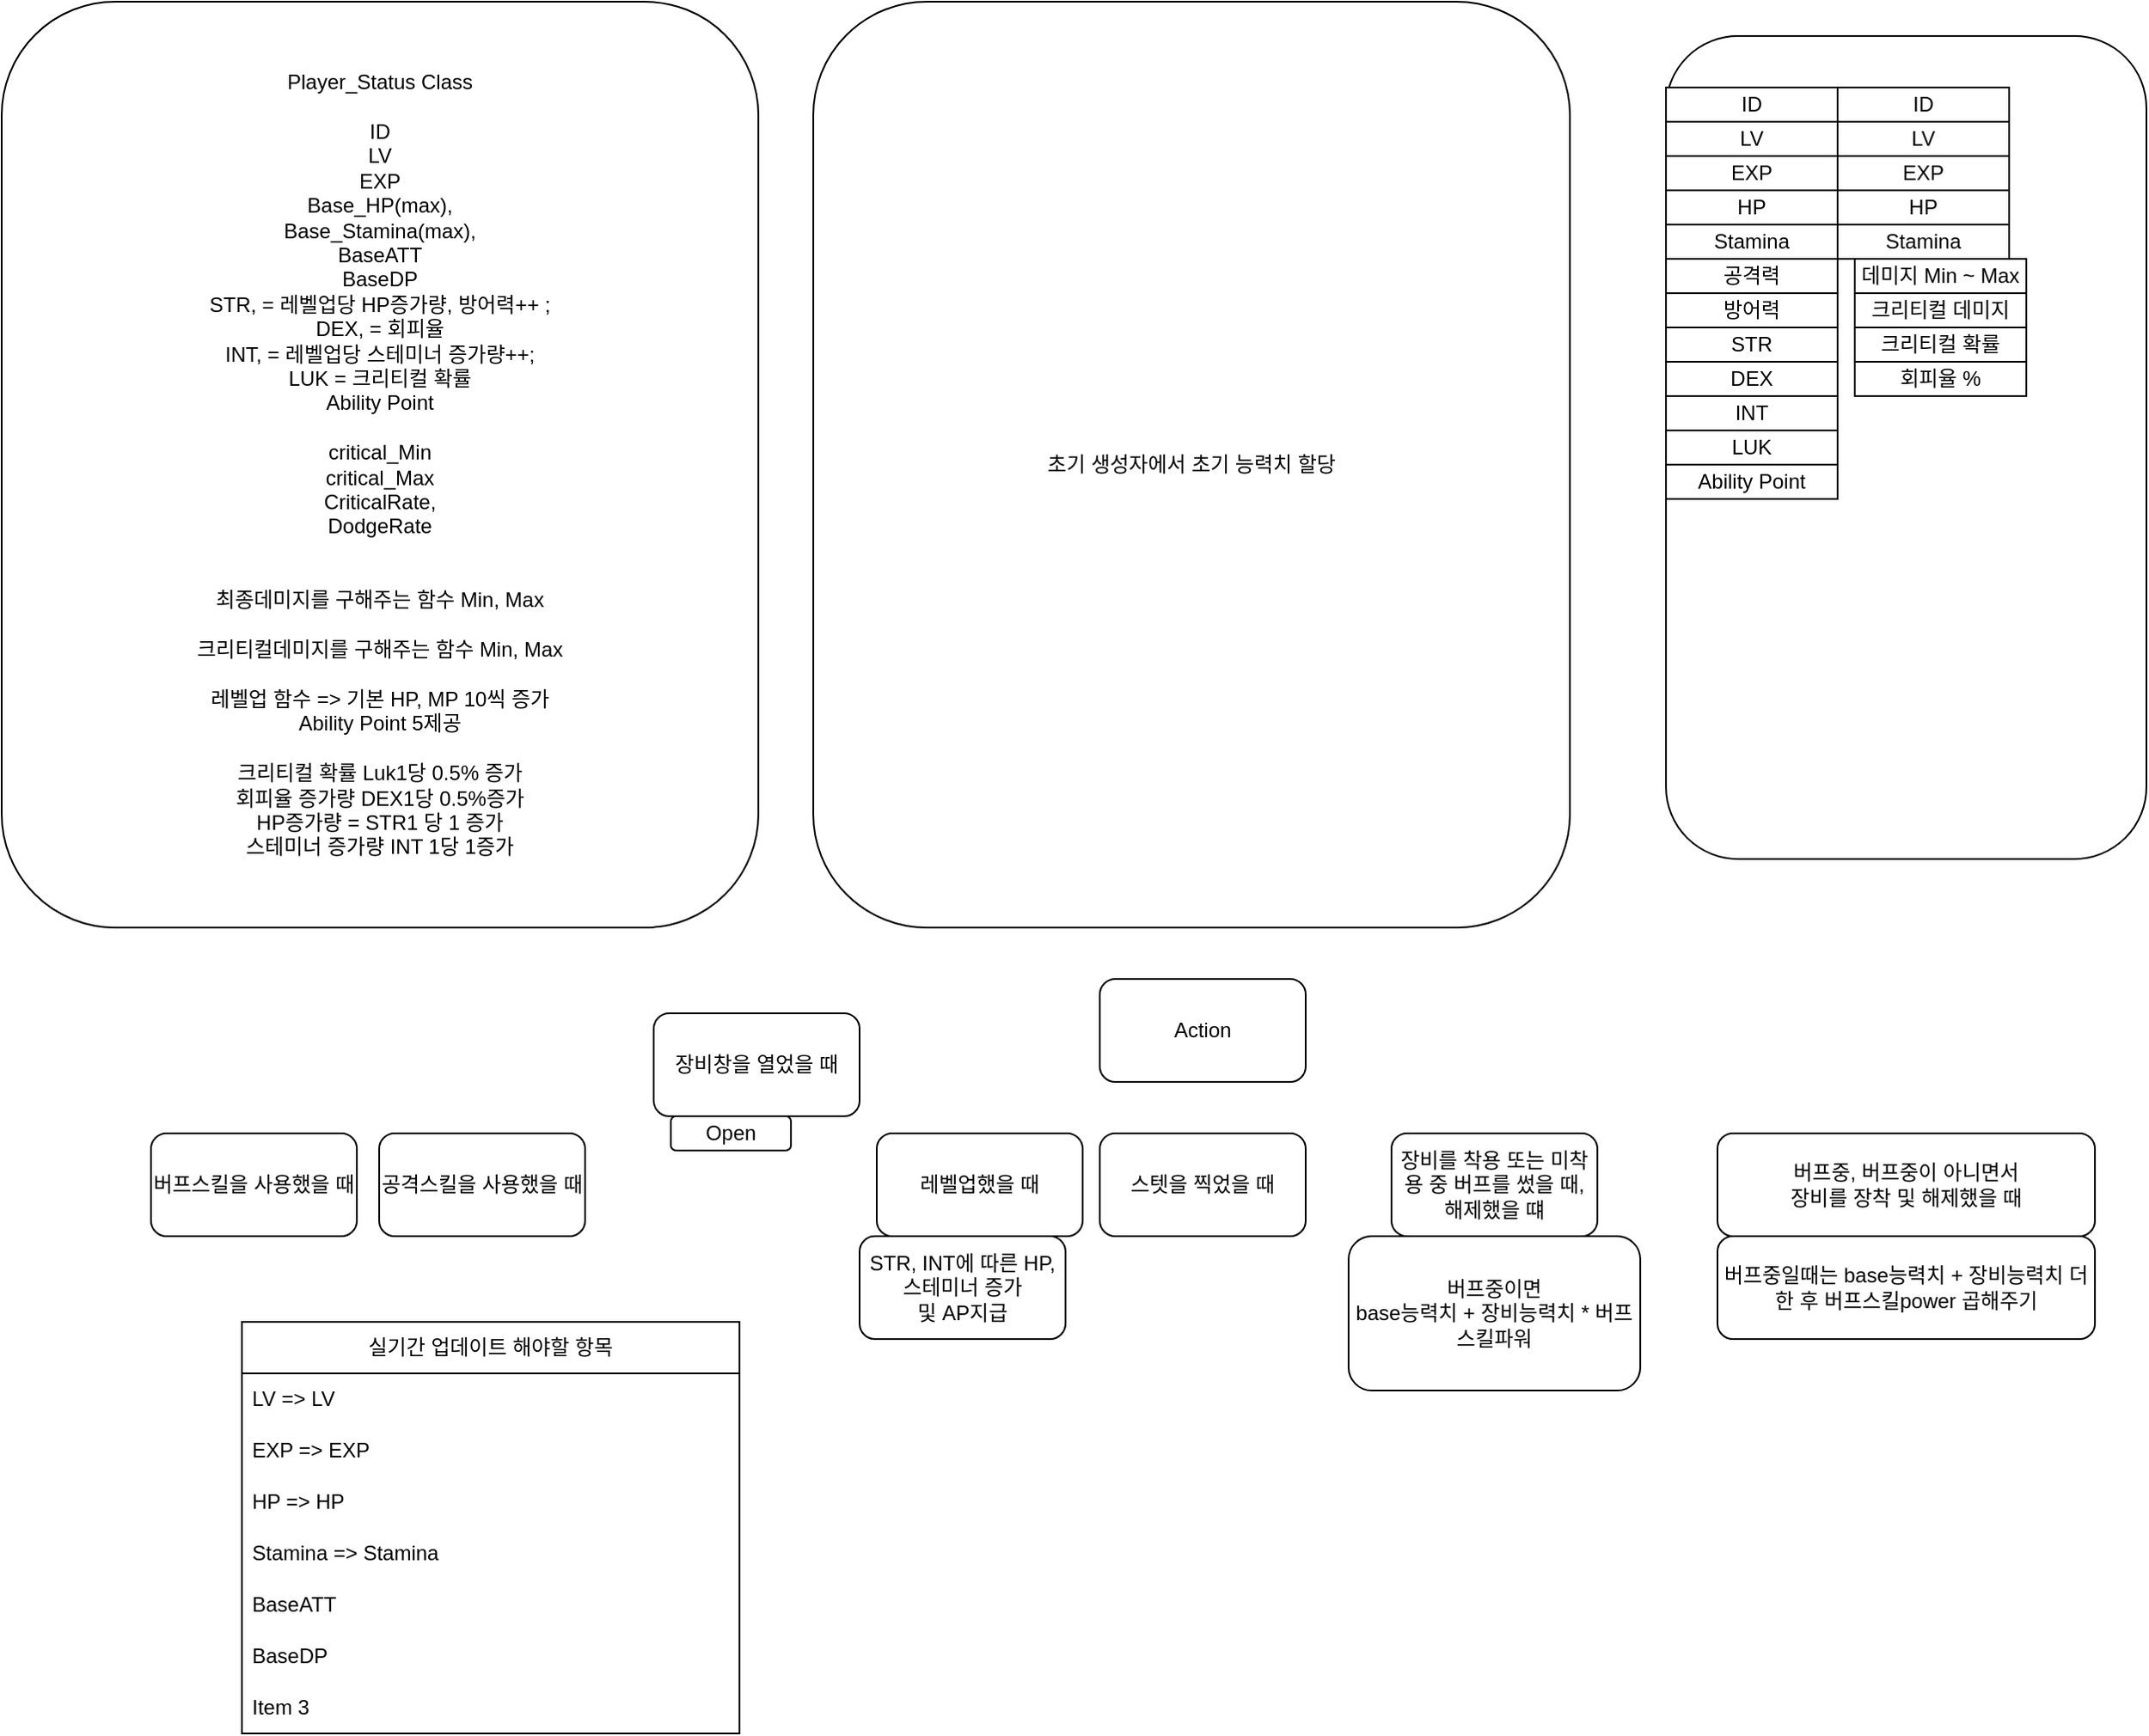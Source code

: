<mxfile version="21.7.5" type="device">
  <diagram name="페이지-1" id="oYEOmsEU-r3RK-yHsZw6">
    <mxGraphModel dx="2261" dy="844" grid="1" gridSize="10" guides="1" tooltips="1" connect="1" arrows="1" fold="1" page="1" pageScale="1" pageWidth="827" pageHeight="1169" math="0" shadow="0">
      <root>
        <mxCell id="0" />
        <mxCell id="1" parent="0" />
        <mxCell id="fDYHZz1mXMlbd0j3325K-1" value="Player_Status Class&lt;br&gt;&lt;br&gt;ID&lt;br&gt;LV&lt;br&gt;EXP&lt;br&gt;Base_HP(max),&lt;br&gt;Base_Stamina(max),&lt;br&gt;BaseATT&lt;br&gt;BaseDP&lt;br&gt;STR, = 레벨업당 HP증가량, 방어력++ ;&lt;br&gt;DEX, = 회피율&lt;br&gt;INT, = 레벨업당 스테미너 증가량++;&lt;br&gt;LUK = 크리티컬 확률&lt;br&gt;Ability Point&lt;br&gt;&lt;br&gt;critical_Min&lt;br&gt;critical_Max&lt;br&gt;CriticalRate,&lt;br&gt;DodgeRate&lt;br&gt;&lt;br&gt;&lt;br&gt;최종데미지를 구해주는 함수 Min, Max&lt;br&gt;&lt;br&gt;크리티컬데미지를 구해주는 함수 Min, Max&lt;br&gt;&lt;br&gt;레벨업 함수 =&amp;gt; 기본 HP, MP 10씩 증가&lt;br&gt;Ability Point 5제공&lt;br&gt;&lt;br&gt;크리티컬 확률 Luk1당 0.5% 증가&lt;br&gt;회피율 증가량 DEX1당 0.5%증가&lt;br&gt;HP증가량 = STR1 당 1 증가&lt;br&gt;스테미너 증가량 INT 1당 1증가" style="rounded=1;whiteSpace=wrap;html=1;" parent="1" vertex="1">
          <mxGeometry x="-500" y="90" width="441" height="540" as="geometry" />
        </mxCell>
        <mxCell id="fDYHZz1mXMlbd0j3325K-2" value="" style="rounded=1;whiteSpace=wrap;html=1;" parent="1" vertex="1">
          <mxGeometry x="470" y="110" width="280" height="480" as="geometry" />
        </mxCell>
        <mxCell id="fDYHZz1mXMlbd0j3325K-3" value="ID" style="rounded=0;whiteSpace=wrap;html=1;" parent="1" vertex="1">
          <mxGeometry x="470" y="140" width="100" height="20" as="geometry" />
        </mxCell>
        <mxCell id="fDYHZz1mXMlbd0j3325K-4" value="LV" style="rounded=0;whiteSpace=wrap;html=1;" parent="1" vertex="1">
          <mxGeometry x="470" y="160" width="100" height="20" as="geometry" />
        </mxCell>
        <mxCell id="fDYHZz1mXMlbd0j3325K-5" value="EXP" style="rounded=0;whiteSpace=wrap;html=1;" parent="1" vertex="1">
          <mxGeometry x="470" y="180" width="100" height="20" as="geometry" />
        </mxCell>
        <mxCell id="fDYHZz1mXMlbd0j3325K-6" value="HP" style="rounded=0;whiteSpace=wrap;html=1;" parent="1" vertex="1">
          <mxGeometry x="470" y="200" width="100" height="20" as="geometry" />
        </mxCell>
        <mxCell id="fDYHZz1mXMlbd0j3325K-7" value="Stamina" style="rounded=0;whiteSpace=wrap;html=1;" parent="1" vertex="1">
          <mxGeometry x="470" y="220" width="100" height="20" as="geometry" />
        </mxCell>
        <mxCell id="fDYHZz1mXMlbd0j3325K-8" value="공격력" style="rounded=0;whiteSpace=wrap;html=1;" parent="1" vertex="1">
          <mxGeometry x="470" y="240" width="100" height="20" as="geometry" />
        </mxCell>
        <mxCell id="fDYHZz1mXMlbd0j3325K-9" value="방어력" style="rounded=0;whiteSpace=wrap;html=1;" parent="1" vertex="1">
          <mxGeometry x="470" y="260" width="100" height="20" as="geometry" />
        </mxCell>
        <mxCell id="fDYHZz1mXMlbd0j3325K-10" value="STR" style="rounded=0;whiteSpace=wrap;html=1;" parent="1" vertex="1">
          <mxGeometry x="470" y="280" width="100" height="20" as="geometry" />
        </mxCell>
        <mxCell id="fDYHZz1mXMlbd0j3325K-11" value="DEX" style="rounded=0;whiteSpace=wrap;html=1;" parent="1" vertex="1">
          <mxGeometry x="470" y="300" width="100" height="20" as="geometry" />
        </mxCell>
        <mxCell id="fDYHZz1mXMlbd0j3325K-12" value="INT" style="rounded=0;whiteSpace=wrap;html=1;" parent="1" vertex="1">
          <mxGeometry x="470" y="320" width="100" height="20" as="geometry" />
        </mxCell>
        <mxCell id="fDYHZz1mXMlbd0j3325K-13" value="LUK" style="rounded=0;whiteSpace=wrap;html=1;" parent="1" vertex="1">
          <mxGeometry x="470" y="340" width="100" height="20" as="geometry" />
        </mxCell>
        <mxCell id="fDYHZz1mXMlbd0j3325K-14" value="Ability Point" style="rounded=0;whiteSpace=wrap;html=1;" parent="1" vertex="1">
          <mxGeometry x="470" y="360" width="100" height="20" as="geometry" />
        </mxCell>
        <mxCell id="fDYHZz1mXMlbd0j3325K-15" value="ID" style="rounded=0;whiteSpace=wrap;html=1;" parent="1" vertex="1">
          <mxGeometry x="570" y="140" width="100" height="20" as="geometry" />
        </mxCell>
        <mxCell id="fDYHZz1mXMlbd0j3325K-16" value="LV" style="rounded=0;whiteSpace=wrap;html=1;" parent="1" vertex="1">
          <mxGeometry x="570" y="160" width="100" height="20" as="geometry" />
        </mxCell>
        <mxCell id="fDYHZz1mXMlbd0j3325K-17" value="EXP" style="rounded=0;whiteSpace=wrap;html=1;" parent="1" vertex="1">
          <mxGeometry x="570" y="180" width="100" height="20" as="geometry" />
        </mxCell>
        <mxCell id="fDYHZz1mXMlbd0j3325K-18" value="HP" style="rounded=0;whiteSpace=wrap;html=1;" parent="1" vertex="1">
          <mxGeometry x="570" y="200" width="100" height="20" as="geometry" />
        </mxCell>
        <mxCell id="fDYHZz1mXMlbd0j3325K-19" value="Stamina" style="rounded=0;whiteSpace=wrap;html=1;" parent="1" vertex="1">
          <mxGeometry x="570" y="220" width="100" height="20" as="geometry" />
        </mxCell>
        <mxCell id="fDYHZz1mXMlbd0j3325K-20" value="데미지 Min ~ Max" style="rounded=0;whiteSpace=wrap;html=1;" parent="1" vertex="1">
          <mxGeometry x="580" y="240" width="100" height="20" as="geometry" />
        </mxCell>
        <mxCell id="fDYHZz1mXMlbd0j3325K-21" value="회피율 %" style="rounded=0;whiteSpace=wrap;html=1;" parent="1" vertex="1">
          <mxGeometry x="580" y="300" width="100" height="20" as="geometry" />
        </mxCell>
        <mxCell id="fDYHZz1mXMlbd0j3325K-22" value="크리티컬 확률" style="rounded=0;whiteSpace=wrap;html=1;" parent="1" vertex="1">
          <mxGeometry x="580" y="280" width="100" height="20" as="geometry" />
        </mxCell>
        <mxCell id="fDYHZz1mXMlbd0j3325K-23" value="크리티컬 데미지" style="rounded=0;whiteSpace=wrap;html=1;" parent="1" vertex="1">
          <mxGeometry x="580" y="260" width="100" height="20" as="geometry" />
        </mxCell>
        <mxCell id="E2JUhTGLTqq4bXBJUixX-1" value="초기 생성자에서 초기 능력치 할당" style="rounded=1;whiteSpace=wrap;html=1;" vertex="1" parent="1">
          <mxGeometry x="-27" y="90" width="441" height="540" as="geometry" />
        </mxCell>
        <mxCell id="E2JUhTGLTqq4bXBJUixX-2" value="Action" style="rounded=1;whiteSpace=wrap;html=1;" vertex="1" parent="1">
          <mxGeometry x="140" y="660" width="120" height="60" as="geometry" />
        </mxCell>
        <mxCell id="E2JUhTGLTqq4bXBJUixX-3" value="장비창을 열었을 때" style="rounded=1;whiteSpace=wrap;html=1;" vertex="1" parent="1">
          <mxGeometry x="-120" y="680" width="120" height="60" as="geometry" />
        </mxCell>
        <mxCell id="E2JUhTGLTqq4bXBJUixX-4" value="스텟을 찍었을 때" style="rounded=1;whiteSpace=wrap;html=1;" vertex="1" parent="1">
          <mxGeometry x="140" y="750" width="120" height="60" as="geometry" />
        </mxCell>
        <mxCell id="E2JUhTGLTqq4bXBJUixX-5" value="장비를 착용 또는 미착용 중 버프를 썼을 때, 해제했을 떄" style="rounded=1;whiteSpace=wrap;html=1;" vertex="1" parent="1">
          <mxGeometry x="310" y="750" width="120" height="60" as="geometry" />
        </mxCell>
        <mxCell id="E2JUhTGLTqq4bXBJUixX-6" value="버프중, 버프중이 아니면서&lt;br&gt;장비를 장착 및 해제했을 때" style="rounded=1;whiteSpace=wrap;html=1;" vertex="1" parent="1">
          <mxGeometry x="500" y="750" width="220" height="60" as="geometry" />
        </mxCell>
        <mxCell id="E2JUhTGLTqq4bXBJUixX-8" value="레벨업했을 때" style="rounded=1;whiteSpace=wrap;html=1;" vertex="1" parent="1">
          <mxGeometry x="10" y="750" width="120" height="60" as="geometry" />
        </mxCell>
        <mxCell id="E2JUhTGLTqq4bXBJUixX-9" value="공격스킬을 사용했을 때" style="rounded=1;whiteSpace=wrap;html=1;" vertex="1" parent="1">
          <mxGeometry x="-280" y="750" width="120" height="60" as="geometry" />
        </mxCell>
        <mxCell id="E2JUhTGLTqq4bXBJUixX-10" value="버프스킬을 사용했을 때" style="rounded=1;whiteSpace=wrap;html=1;" vertex="1" parent="1">
          <mxGeometry x="-413" y="750" width="120" height="60" as="geometry" />
        </mxCell>
        <mxCell id="E2JUhTGLTqq4bXBJUixX-19" value="실기간 업데이트 해야할 항목" style="swimlane;fontStyle=0;childLayout=stackLayout;horizontal=1;startSize=30;horizontalStack=0;resizeParent=1;resizeParentMax=0;resizeLast=0;collapsible=1;marginBottom=0;whiteSpace=wrap;html=1;" vertex="1" parent="1">
          <mxGeometry x="-360" y="860" width="290" height="240" as="geometry">
            <mxRectangle x="-360" y="860" width="60" height="30" as="alternateBounds" />
          </mxGeometry>
        </mxCell>
        <mxCell id="E2JUhTGLTqq4bXBJUixX-20" value="LV =&amp;gt; LV" style="text;strokeColor=none;fillColor=none;align=left;verticalAlign=middle;spacingLeft=4;spacingRight=4;overflow=hidden;points=[[0,0.5],[1,0.5]];portConstraint=eastwest;rotatable=0;whiteSpace=wrap;html=1;" vertex="1" parent="E2JUhTGLTqq4bXBJUixX-19">
          <mxGeometry y="30" width="290" height="30" as="geometry" />
        </mxCell>
        <mxCell id="E2JUhTGLTqq4bXBJUixX-21" value="EXP =&amp;gt; EXP" style="text;strokeColor=none;fillColor=none;align=left;verticalAlign=middle;spacingLeft=4;spacingRight=4;overflow=hidden;points=[[0,0.5],[1,0.5]];portConstraint=eastwest;rotatable=0;whiteSpace=wrap;html=1;" vertex="1" parent="E2JUhTGLTqq4bXBJUixX-19">
          <mxGeometry y="60" width="290" height="30" as="geometry" />
        </mxCell>
        <mxCell id="E2JUhTGLTqq4bXBJUixX-22" value="HP =&amp;gt; HP" style="text;strokeColor=none;fillColor=none;align=left;verticalAlign=middle;spacingLeft=4;spacingRight=4;overflow=hidden;points=[[0,0.5],[1,0.5]];portConstraint=eastwest;rotatable=0;whiteSpace=wrap;html=1;" vertex="1" parent="E2JUhTGLTqq4bXBJUixX-19">
          <mxGeometry y="90" width="290" height="30" as="geometry" />
        </mxCell>
        <mxCell id="E2JUhTGLTqq4bXBJUixX-23" value="Stamina =&amp;gt; Stamina" style="text;strokeColor=none;fillColor=none;align=left;verticalAlign=middle;spacingLeft=4;spacingRight=4;overflow=hidden;points=[[0,0.5],[1,0.5]];portConstraint=eastwest;rotatable=0;whiteSpace=wrap;html=1;" vertex="1" parent="E2JUhTGLTqq4bXBJUixX-19">
          <mxGeometry y="120" width="290" height="30" as="geometry" />
        </mxCell>
        <mxCell id="E2JUhTGLTqq4bXBJUixX-24" value="BaseATT" style="text;strokeColor=none;fillColor=none;align=left;verticalAlign=middle;spacingLeft=4;spacingRight=4;overflow=hidden;points=[[0,0.5],[1,0.5]];portConstraint=eastwest;rotatable=0;whiteSpace=wrap;html=1;" vertex="1" parent="E2JUhTGLTqq4bXBJUixX-19">
          <mxGeometry y="150" width="290" height="30" as="geometry" />
        </mxCell>
        <mxCell id="E2JUhTGLTqq4bXBJUixX-25" value="BaseDP" style="text;strokeColor=none;fillColor=none;align=left;verticalAlign=middle;spacingLeft=4;spacingRight=4;overflow=hidden;points=[[0,0.5],[1,0.5]];portConstraint=eastwest;rotatable=0;whiteSpace=wrap;html=1;" vertex="1" parent="E2JUhTGLTqq4bXBJUixX-19">
          <mxGeometry y="180" width="290" height="30" as="geometry" />
        </mxCell>
        <mxCell id="E2JUhTGLTqq4bXBJUixX-26" value="Item 3" style="text;strokeColor=none;fillColor=none;align=left;verticalAlign=middle;spacingLeft=4;spacingRight=4;overflow=hidden;points=[[0,0.5],[1,0.5]];portConstraint=eastwest;rotatable=0;whiteSpace=wrap;html=1;" vertex="1" parent="E2JUhTGLTqq4bXBJUixX-19">
          <mxGeometry y="210" width="290" height="30" as="geometry" />
        </mxCell>
        <mxCell id="E2JUhTGLTqq4bXBJUixX-27" value="버프중일때는 base능력치 + 장비능력치 더한 후 버프스킬power 곱해주기" style="rounded=1;whiteSpace=wrap;html=1;" vertex="1" parent="1">
          <mxGeometry x="500" y="810" width="220" height="60" as="geometry" />
        </mxCell>
        <mxCell id="E2JUhTGLTqq4bXBJUixX-28" value="버프중이면&lt;br&gt;base능력치 + 장비능력치 * 버프스킬파워" style="rounded=1;whiteSpace=wrap;html=1;" vertex="1" parent="1">
          <mxGeometry x="285" y="810" width="170" height="90" as="geometry" />
        </mxCell>
        <mxCell id="E2JUhTGLTqq4bXBJUixX-29" value="Open" style="rounded=1;whiteSpace=wrap;html=1;" vertex="1" parent="1">
          <mxGeometry x="-110" y="740" width="70" height="20" as="geometry" />
        </mxCell>
        <mxCell id="E2JUhTGLTqq4bXBJUixX-30" value="STR, INT에 따른 HP, 스테미너 증가&lt;br&gt;및 AP지급" style="rounded=1;whiteSpace=wrap;html=1;" vertex="1" parent="1">
          <mxGeometry y="810" width="120" height="60" as="geometry" />
        </mxCell>
      </root>
    </mxGraphModel>
  </diagram>
</mxfile>

